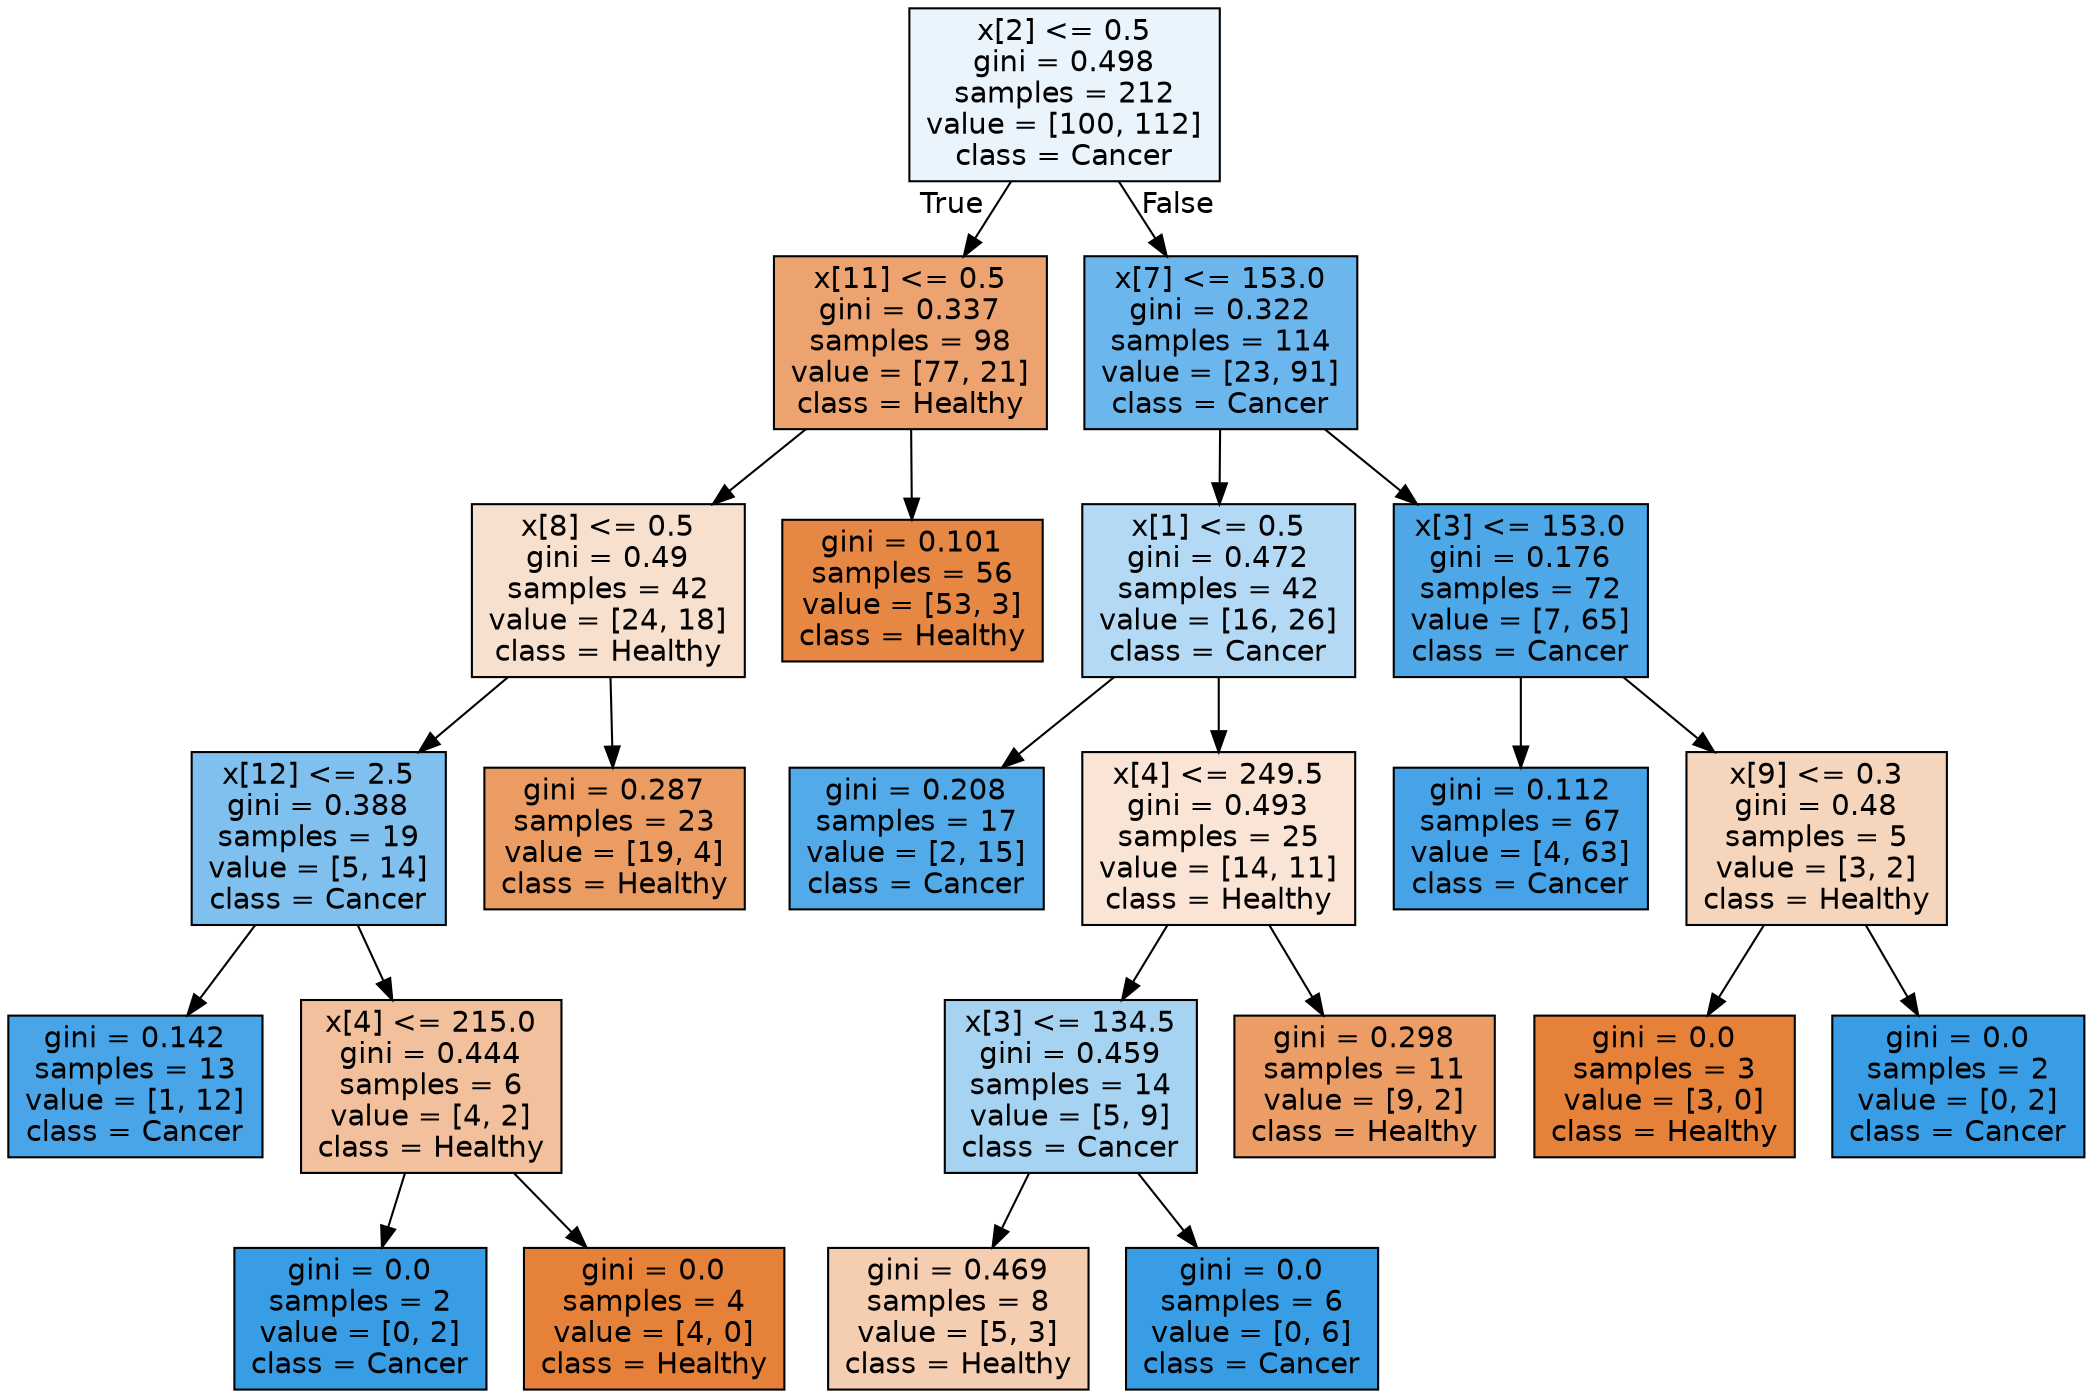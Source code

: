 digraph Tree {
node [shape=box, style="filled", color="black", fontname="helvetica"] ;
edge [fontname="helvetica"] ;
0 [label="x[2] <= 0.5\ngini = 0.498\nsamples = 212\nvalue = [100, 112]\nclass = Cancer", fillcolor="#eaf4fc"] ;
1 [label="x[11] <= 0.5\ngini = 0.337\nsamples = 98\nvalue = [77, 21]\nclass = Healthy", fillcolor="#eca36f"] ;
0 -> 1 [labeldistance=2.5, labelangle=45, headlabel="True"] ;
3 [label="x[8] <= 0.5\ngini = 0.49\nsamples = 42\nvalue = [24, 18]\nclass = Healthy", fillcolor="#f8e0ce"] ;
1 -> 3 ;
5 [label="x[12] <= 2.5\ngini = 0.388\nsamples = 19\nvalue = [5, 14]\nclass = Cancer", fillcolor="#80c0ee"] ;
3 -> 5 ;
11 [label="gini = 0.142\nsamples = 13\nvalue = [1, 12]\nclass = Cancer", fillcolor="#49a5e7"] ;
5 -> 11 ;
12 [label="x[4] <= 215.0\ngini = 0.444\nsamples = 6\nvalue = [4, 2]\nclass = Healthy", fillcolor="#f2c09c"] ;
5 -> 12 ;
15 [label="gini = 0.0\nsamples = 2\nvalue = [0, 2]\nclass = Cancer", fillcolor="#399de5"] ;
12 -> 15 ;
16 [label="gini = 0.0\nsamples = 4\nvalue = [4, 0]\nclass = Healthy", fillcolor="#e58139"] ;
12 -> 16 ;
6 [label="gini = 0.287\nsamples = 23\nvalue = [19, 4]\nclass = Healthy", fillcolor="#ea9c63"] ;
3 -> 6 ;
4 [label="gini = 0.101\nsamples = 56\nvalue = [53, 3]\nclass = Healthy", fillcolor="#e68844"] ;
1 -> 4 ;
2 [label="x[7] <= 153.0\ngini = 0.322\nsamples = 114\nvalue = [23, 91]\nclass = Cancer", fillcolor="#6bb6ec"] ;
0 -> 2 [labeldistance=2.5, labelangle=-45, headlabel="False"] ;
7 [label="x[1] <= 0.5\ngini = 0.472\nsamples = 42\nvalue = [16, 26]\nclass = Cancer", fillcolor="#b3d9f5"] ;
2 -> 7 ;
9 [label="gini = 0.208\nsamples = 17\nvalue = [2, 15]\nclass = Cancer", fillcolor="#53aae8"] ;
7 -> 9 ;
10 [label="x[4] <= 249.5\ngini = 0.493\nsamples = 25\nvalue = [14, 11]\nclass = Healthy", fillcolor="#f9e4d5"] ;
7 -> 10 ;
17 [label="x[3] <= 134.5\ngini = 0.459\nsamples = 14\nvalue = [5, 9]\nclass = Cancer", fillcolor="#a7d3f3"] ;
10 -> 17 ;
19 [label="gini = 0.469\nsamples = 8\nvalue = [5, 3]\nclass = Healthy", fillcolor="#f5cdb0"] ;
17 -> 19 ;
20 [label="gini = 0.0\nsamples = 6\nvalue = [0, 6]\nclass = Cancer", fillcolor="#399de5"] ;
17 -> 20 ;
18 [label="gini = 0.298\nsamples = 11\nvalue = [9, 2]\nclass = Healthy", fillcolor="#eb9d65"] ;
10 -> 18 ;
8 [label="x[3] <= 153.0\ngini = 0.176\nsamples = 72\nvalue = [7, 65]\nclass = Cancer", fillcolor="#4ea8e8"] ;
2 -> 8 ;
13 [label="gini = 0.112\nsamples = 67\nvalue = [4, 63]\nclass = Cancer", fillcolor="#46a3e7"] ;
8 -> 13 ;
14 [label="x[9] <= 0.3\ngini = 0.48\nsamples = 5\nvalue = [3, 2]\nclass = Healthy", fillcolor="#f6d5bd"] ;
8 -> 14 ;
21 [label="gini = 0.0\nsamples = 3\nvalue = [3, 0]\nclass = Healthy", fillcolor="#e58139"] ;
14 -> 21 ;
22 [label="gini = 0.0\nsamples = 2\nvalue = [0, 2]\nclass = Cancer", fillcolor="#399de5"] ;
14 -> 22 ;
}
